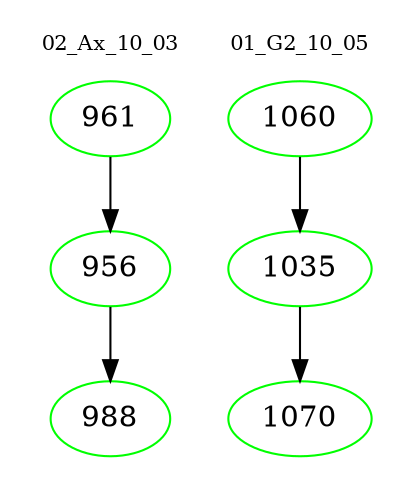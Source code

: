 digraph{
subgraph cluster_0 {
color = white
label = "02_Ax_10_03";
fontsize=10;
T0_961 [label="961", color="green"]
T0_961 -> T0_956 [color="black"]
T0_956 [label="956", color="green"]
T0_956 -> T0_988 [color="black"]
T0_988 [label="988", color="green"]
}
subgraph cluster_1 {
color = white
label = "01_G2_10_05";
fontsize=10;
T1_1060 [label="1060", color="green"]
T1_1060 -> T1_1035 [color="black"]
T1_1035 [label="1035", color="green"]
T1_1035 -> T1_1070 [color="black"]
T1_1070 [label="1070", color="green"]
}
}
